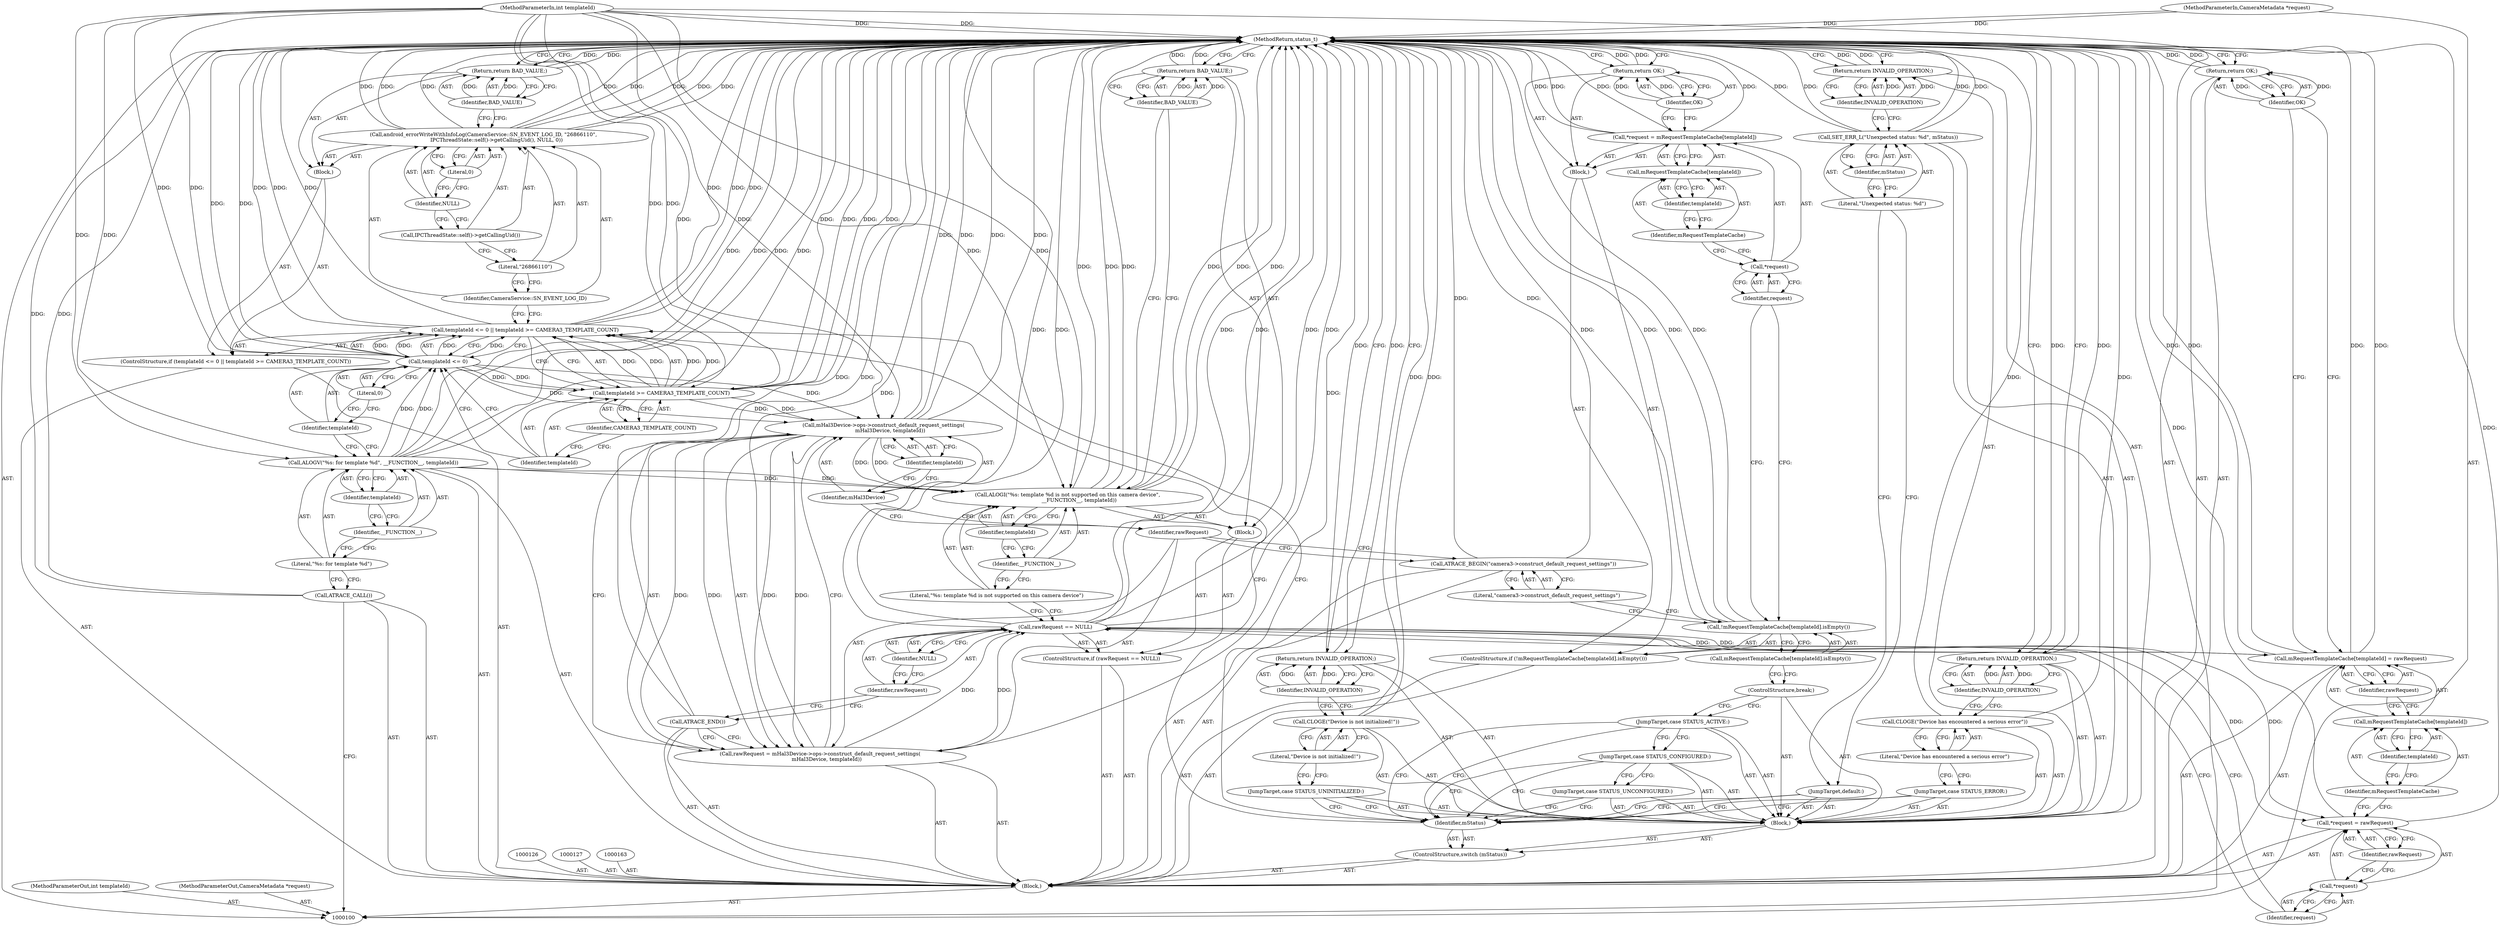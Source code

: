digraph "0_Android_b04aee833c5cfb6b31b8558350feb14bb1a0f353" {
"1000194" [label="(MethodReturn,status_t)"];
"1000101" [label="(MethodParameterIn,int templateId)"];
"1000292" [label="(MethodParameterOut,int templateId)"];
"1000125" [label="(Identifier,BAD_VALUE)"];
"1000124" [label="(Return,return BAD_VALUE;)"];
"1000128" [label="(ControlStructure,switch (mStatus))"];
"1000130" [label="(Block,)"];
"1000129" [label="(Identifier,mStatus)"];
"1000131" [label="(JumpTarget,case STATUS_ERROR:)"];
"1000132" [label="(Call,CLOGE(\"Device has encountered a serious error\"))"];
"1000133" [label="(Literal,\"Device has encountered a serious error\")"];
"1000134" [label="(Return,return INVALID_OPERATION;)"];
"1000135" [label="(Identifier,INVALID_OPERATION)"];
"1000136" [label="(JumpTarget,case STATUS_UNINITIALIZED:)"];
"1000137" [label="(Call,CLOGE(\"Device is not initialized!\"))"];
"1000138" [label="(Literal,\"Device is not initialized!\")"];
"1000139" [label="(Return,return INVALID_OPERATION;)"];
"1000140" [label="(Identifier,INVALID_OPERATION)"];
"1000141" [label="(JumpTarget,case STATUS_UNCONFIGURED:)"];
"1000142" [label="(JumpTarget,case STATUS_CONFIGURED:)"];
"1000143" [label="(JumpTarget,case STATUS_ACTIVE:)"];
"1000144" [label="(ControlStructure,break;)"];
"1000145" [label="(JumpTarget,default:)"];
"1000146" [label="(Call,SET_ERR_L(\"Unexpected status: %d\", mStatus))"];
"1000147" [label="(Literal,\"Unexpected status: %d\")"];
"1000148" [label="(Identifier,mStatus)"];
"1000149" [label="(Return,return INVALID_OPERATION;)"];
"1000150" [label="(Identifier,INVALID_OPERATION)"];
"1000103" [label="(Block,)"];
"1000102" [label="(MethodParameterIn,CameraMetadata *request)"];
"1000293" [label="(MethodParameterOut,CameraMetadata *request)"];
"1000151" [label="(ControlStructure,if (!mRequestTemplateCache[templateId].isEmpty()))"];
"1000152" [label="(Call,!mRequestTemplateCache[templateId].isEmpty())"];
"1000154" [label="(Block,)"];
"1000153" [label="(Call,mRequestTemplateCache[templateId].isEmpty())"];
"1000155" [label="(Call,*request = mRequestTemplateCache[templateId])"];
"1000156" [label="(Call,*request)"];
"1000158" [label="(Call,mRequestTemplateCache[templateId])"];
"1000159" [label="(Identifier,mRequestTemplateCache)"];
"1000157" [label="(Identifier,request)"];
"1000160" [label="(Identifier,templateId)"];
"1000161" [label="(Return,return OK;)"];
"1000162" [label="(Identifier,OK)"];
"1000165" [label="(Literal,\"camera3->construct_default_request_settings\")"];
"1000164" [label="(Call,ATRACE_BEGIN(\"camera3->construct_default_request_settings\"))"];
"1000168" [label="(Call,mHal3Device->ops->construct_default_request_settings(\n        mHal3Device, templateId))"];
"1000166" [label="(Call,rawRequest = mHal3Device->ops->construct_default_request_settings(\n        mHal3Device, templateId))"];
"1000167" [label="(Identifier,rawRequest)"];
"1000104" [label="(Call,ATRACE_CALL())"];
"1000170" [label="(Identifier,templateId)"];
"1000169" [label="(Identifier,mHal3Device)"];
"1000171" [label="(Call,ATRACE_END())"];
"1000172" [label="(ControlStructure,if (rawRequest == NULL))"];
"1000175" [label="(Identifier,NULL)"];
"1000176" [label="(Block,)"];
"1000173" [label="(Call,rawRequest == NULL)"];
"1000174" [label="(Identifier,rawRequest)"];
"1000178" [label="(Literal,\"%s: template %d is not supported on this camera device\")"];
"1000177" [label="(Call,ALOGI(\"%s: template %d is not supported on this camera device\",\n              __FUNCTION__, templateId))"];
"1000179" [label="(Identifier,__FUNCTION__)"];
"1000180" [label="(Identifier,templateId)"];
"1000181" [label="(Return,return BAD_VALUE;)"];
"1000182" [label="(Identifier,BAD_VALUE)"];
"1000183" [label="(Call,*request = rawRequest)"];
"1000184" [label="(Call,*request)"];
"1000186" [label="(Identifier,rawRequest)"];
"1000185" [label="(Identifier,request)"];
"1000190" [label="(Identifier,templateId)"];
"1000187" [label="(Call,mRequestTemplateCache[templateId] = rawRequest)"];
"1000188" [label="(Call,mRequestTemplateCache[templateId])"];
"1000189" [label="(Identifier,mRequestTemplateCache)"];
"1000191" [label="(Identifier,rawRequest)"];
"1000106" [label="(Literal,\"%s: for template %d\")"];
"1000107" [label="(Identifier,__FUNCTION__)"];
"1000108" [label="(Identifier,templateId)"];
"1000105" [label="(Call,ALOGV(\"%s: for template %d\", __FUNCTION__, templateId))"];
"1000192" [label="(Return,return OK;)"];
"1000193" [label="(Identifier,OK)"];
"1000113" [label="(Literal,0)"];
"1000114" [label="(Call,templateId >= CAMERA3_TEMPLATE_COUNT)"];
"1000115" [label="(Identifier,templateId)"];
"1000109" [label="(ControlStructure,if (templateId <= 0 || templateId >= CAMERA3_TEMPLATE_COUNT))"];
"1000116" [label="(Identifier,CAMERA3_TEMPLATE_COUNT)"];
"1000117" [label="(Block,)"];
"1000110" [label="(Call,templateId <= 0 || templateId >= CAMERA3_TEMPLATE_COUNT)"];
"1000111" [label="(Call,templateId <= 0)"];
"1000112" [label="(Identifier,templateId)"];
"1000119" [label="(Identifier,CameraService::SN_EVENT_LOG_ID)"];
"1000120" [label="(Literal,\"26866110\")"];
"1000118" [label="(Call,android_errorWriteWithInfoLog(CameraService::SN_EVENT_LOG_ID, \"26866110\",\n                IPCThreadState::self()->getCallingUid(), NULL, 0))"];
"1000121" [label="(Call,IPCThreadState::self()->getCallingUid())"];
"1000122" [label="(Identifier,NULL)"];
"1000123" [label="(Literal,0)"];
"1000194" -> "1000100"  [label="AST: "];
"1000194" -> "1000124"  [label="CFG: "];
"1000194" -> "1000134"  [label="CFG: "];
"1000194" -> "1000139"  [label="CFG: "];
"1000194" -> "1000149"  [label="CFG: "];
"1000194" -> "1000161"  [label="CFG: "];
"1000194" -> "1000181"  [label="CFG: "];
"1000194" -> "1000192"  [label="CFG: "];
"1000161" -> "1000194"  [label="DDG: "];
"1000187" -> "1000194"  [label="DDG: "];
"1000187" -> "1000194"  [label="DDG: "];
"1000105" -> "1000194"  [label="DDG: "];
"1000105" -> "1000194"  [label="DDG: "];
"1000168" -> "1000194"  [label="DDG: "];
"1000168" -> "1000194"  [label="DDG: "];
"1000110" -> "1000194"  [label="DDG: "];
"1000110" -> "1000194"  [label="DDG: "];
"1000110" -> "1000194"  [label="DDG: "];
"1000132" -> "1000194"  [label="DDG: "];
"1000146" -> "1000194"  [label="DDG: "];
"1000146" -> "1000194"  [label="DDG: "];
"1000152" -> "1000194"  [label="DDG: "];
"1000152" -> "1000194"  [label="DDG: "];
"1000118" -> "1000194"  [label="DDG: "];
"1000118" -> "1000194"  [label="DDG: "];
"1000118" -> "1000194"  [label="DDG: "];
"1000118" -> "1000194"  [label="DDG: "];
"1000155" -> "1000194"  [label="DDG: "];
"1000155" -> "1000194"  [label="DDG: "];
"1000166" -> "1000194"  [label="DDG: "];
"1000164" -> "1000194"  [label="DDG: "];
"1000177" -> "1000194"  [label="DDG: "];
"1000177" -> "1000194"  [label="DDG: "];
"1000177" -> "1000194"  [label="DDG: "];
"1000104" -> "1000194"  [label="DDG: "];
"1000183" -> "1000194"  [label="DDG: "];
"1000114" -> "1000194"  [label="DDG: "];
"1000114" -> "1000194"  [label="DDG: "];
"1000102" -> "1000194"  [label="DDG: "];
"1000111" -> "1000194"  [label="DDG: "];
"1000101" -> "1000194"  [label="DDG: "];
"1000173" -> "1000194"  [label="DDG: "];
"1000173" -> "1000194"  [label="DDG: "];
"1000173" -> "1000194"  [label="DDG: "];
"1000171" -> "1000194"  [label="DDG: "];
"1000137" -> "1000194"  [label="DDG: "];
"1000181" -> "1000194"  [label="DDG: "];
"1000124" -> "1000194"  [label="DDG: "];
"1000139" -> "1000194"  [label="DDG: "];
"1000149" -> "1000194"  [label="DDG: "];
"1000192" -> "1000194"  [label="DDG: "];
"1000134" -> "1000194"  [label="DDG: "];
"1000101" -> "1000100"  [label="AST: "];
"1000101" -> "1000194"  [label="DDG: "];
"1000101" -> "1000105"  [label="DDG: "];
"1000101" -> "1000111"  [label="DDG: "];
"1000101" -> "1000114"  [label="DDG: "];
"1000101" -> "1000168"  [label="DDG: "];
"1000101" -> "1000177"  [label="DDG: "];
"1000292" -> "1000100"  [label="AST: "];
"1000125" -> "1000124"  [label="AST: "];
"1000125" -> "1000118"  [label="CFG: "];
"1000124" -> "1000125"  [label="CFG: "];
"1000125" -> "1000124"  [label="DDG: "];
"1000124" -> "1000117"  [label="AST: "];
"1000124" -> "1000125"  [label="CFG: "];
"1000125" -> "1000124"  [label="AST: "];
"1000194" -> "1000124"  [label="CFG: "];
"1000124" -> "1000194"  [label="DDG: "];
"1000125" -> "1000124"  [label="DDG: "];
"1000128" -> "1000103"  [label="AST: "];
"1000129" -> "1000128"  [label="AST: "];
"1000130" -> "1000128"  [label="AST: "];
"1000130" -> "1000128"  [label="AST: "];
"1000131" -> "1000130"  [label="AST: "];
"1000132" -> "1000130"  [label="AST: "];
"1000134" -> "1000130"  [label="AST: "];
"1000136" -> "1000130"  [label="AST: "];
"1000137" -> "1000130"  [label="AST: "];
"1000139" -> "1000130"  [label="AST: "];
"1000141" -> "1000130"  [label="AST: "];
"1000142" -> "1000130"  [label="AST: "];
"1000143" -> "1000130"  [label="AST: "];
"1000144" -> "1000130"  [label="AST: "];
"1000145" -> "1000130"  [label="AST: "];
"1000146" -> "1000130"  [label="AST: "];
"1000149" -> "1000130"  [label="AST: "];
"1000129" -> "1000128"  [label="AST: "];
"1000129" -> "1000110"  [label="CFG: "];
"1000131" -> "1000129"  [label="CFG: "];
"1000136" -> "1000129"  [label="CFG: "];
"1000141" -> "1000129"  [label="CFG: "];
"1000142" -> "1000129"  [label="CFG: "];
"1000143" -> "1000129"  [label="CFG: "];
"1000145" -> "1000129"  [label="CFG: "];
"1000131" -> "1000130"  [label="AST: "];
"1000131" -> "1000129"  [label="CFG: "];
"1000133" -> "1000131"  [label="CFG: "];
"1000132" -> "1000130"  [label="AST: "];
"1000132" -> "1000133"  [label="CFG: "];
"1000133" -> "1000132"  [label="AST: "];
"1000135" -> "1000132"  [label="CFG: "];
"1000132" -> "1000194"  [label="DDG: "];
"1000133" -> "1000132"  [label="AST: "];
"1000133" -> "1000131"  [label="CFG: "];
"1000132" -> "1000133"  [label="CFG: "];
"1000134" -> "1000130"  [label="AST: "];
"1000134" -> "1000135"  [label="CFG: "];
"1000135" -> "1000134"  [label="AST: "];
"1000194" -> "1000134"  [label="CFG: "];
"1000134" -> "1000194"  [label="DDG: "];
"1000135" -> "1000134"  [label="DDG: "];
"1000135" -> "1000134"  [label="AST: "];
"1000135" -> "1000132"  [label="CFG: "];
"1000134" -> "1000135"  [label="CFG: "];
"1000135" -> "1000134"  [label="DDG: "];
"1000136" -> "1000130"  [label="AST: "];
"1000136" -> "1000129"  [label="CFG: "];
"1000138" -> "1000136"  [label="CFG: "];
"1000137" -> "1000130"  [label="AST: "];
"1000137" -> "1000138"  [label="CFG: "];
"1000138" -> "1000137"  [label="AST: "];
"1000140" -> "1000137"  [label="CFG: "];
"1000137" -> "1000194"  [label="DDG: "];
"1000138" -> "1000137"  [label="AST: "];
"1000138" -> "1000136"  [label="CFG: "];
"1000137" -> "1000138"  [label="CFG: "];
"1000139" -> "1000130"  [label="AST: "];
"1000139" -> "1000140"  [label="CFG: "];
"1000140" -> "1000139"  [label="AST: "];
"1000194" -> "1000139"  [label="CFG: "];
"1000139" -> "1000194"  [label="DDG: "];
"1000140" -> "1000139"  [label="DDG: "];
"1000140" -> "1000139"  [label="AST: "];
"1000140" -> "1000137"  [label="CFG: "];
"1000139" -> "1000140"  [label="CFG: "];
"1000140" -> "1000139"  [label="DDG: "];
"1000141" -> "1000130"  [label="AST: "];
"1000141" -> "1000129"  [label="CFG: "];
"1000142" -> "1000141"  [label="CFG: "];
"1000142" -> "1000130"  [label="AST: "];
"1000142" -> "1000129"  [label="CFG: "];
"1000142" -> "1000141"  [label="CFG: "];
"1000143" -> "1000142"  [label="CFG: "];
"1000143" -> "1000130"  [label="AST: "];
"1000143" -> "1000129"  [label="CFG: "];
"1000143" -> "1000142"  [label="CFG: "];
"1000144" -> "1000143"  [label="CFG: "];
"1000144" -> "1000130"  [label="AST: "];
"1000144" -> "1000143"  [label="CFG: "];
"1000153" -> "1000144"  [label="CFG: "];
"1000145" -> "1000130"  [label="AST: "];
"1000145" -> "1000129"  [label="CFG: "];
"1000147" -> "1000145"  [label="CFG: "];
"1000146" -> "1000130"  [label="AST: "];
"1000146" -> "1000148"  [label="CFG: "];
"1000147" -> "1000146"  [label="AST: "];
"1000148" -> "1000146"  [label="AST: "];
"1000150" -> "1000146"  [label="CFG: "];
"1000146" -> "1000194"  [label="DDG: "];
"1000146" -> "1000194"  [label="DDG: "];
"1000147" -> "1000146"  [label="AST: "];
"1000147" -> "1000145"  [label="CFG: "];
"1000148" -> "1000147"  [label="CFG: "];
"1000148" -> "1000146"  [label="AST: "];
"1000148" -> "1000147"  [label="CFG: "];
"1000146" -> "1000148"  [label="CFG: "];
"1000149" -> "1000130"  [label="AST: "];
"1000149" -> "1000150"  [label="CFG: "];
"1000150" -> "1000149"  [label="AST: "];
"1000194" -> "1000149"  [label="CFG: "];
"1000149" -> "1000194"  [label="DDG: "];
"1000150" -> "1000149"  [label="DDG: "];
"1000150" -> "1000149"  [label="AST: "];
"1000150" -> "1000146"  [label="CFG: "];
"1000149" -> "1000150"  [label="CFG: "];
"1000150" -> "1000149"  [label="DDG: "];
"1000103" -> "1000100"  [label="AST: "];
"1000104" -> "1000103"  [label="AST: "];
"1000105" -> "1000103"  [label="AST: "];
"1000109" -> "1000103"  [label="AST: "];
"1000126" -> "1000103"  [label="AST: "];
"1000127" -> "1000103"  [label="AST: "];
"1000128" -> "1000103"  [label="AST: "];
"1000151" -> "1000103"  [label="AST: "];
"1000163" -> "1000103"  [label="AST: "];
"1000164" -> "1000103"  [label="AST: "];
"1000166" -> "1000103"  [label="AST: "];
"1000171" -> "1000103"  [label="AST: "];
"1000172" -> "1000103"  [label="AST: "];
"1000183" -> "1000103"  [label="AST: "];
"1000187" -> "1000103"  [label="AST: "];
"1000192" -> "1000103"  [label="AST: "];
"1000102" -> "1000100"  [label="AST: "];
"1000102" -> "1000194"  [label="DDG: "];
"1000293" -> "1000100"  [label="AST: "];
"1000151" -> "1000103"  [label="AST: "];
"1000152" -> "1000151"  [label="AST: "];
"1000154" -> "1000151"  [label="AST: "];
"1000152" -> "1000151"  [label="AST: "];
"1000152" -> "1000153"  [label="CFG: "];
"1000153" -> "1000152"  [label="AST: "];
"1000157" -> "1000152"  [label="CFG: "];
"1000165" -> "1000152"  [label="CFG: "];
"1000152" -> "1000194"  [label="DDG: "];
"1000152" -> "1000194"  [label="DDG: "];
"1000154" -> "1000151"  [label="AST: "];
"1000155" -> "1000154"  [label="AST: "];
"1000161" -> "1000154"  [label="AST: "];
"1000153" -> "1000152"  [label="AST: "];
"1000153" -> "1000144"  [label="CFG: "];
"1000152" -> "1000153"  [label="CFG: "];
"1000155" -> "1000154"  [label="AST: "];
"1000155" -> "1000158"  [label="CFG: "];
"1000156" -> "1000155"  [label="AST: "];
"1000158" -> "1000155"  [label="AST: "];
"1000162" -> "1000155"  [label="CFG: "];
"1000155" -> "1000194"  [label="DDG: "];
"1000155" -> "1000194"  [label="DDG: "];
"1000156" -> "1000155"  [label="AST: "];
"1000156" -> "1000157"  [label="CFG: "];
"1000157" -> "1000156"  [label="AST: "];
"1000159" -> "1000156"  [label="CFG: "];
"1000158" -> "1000155"  [label="AST: "];
"1000158" -> "1000160"  [label="CFG: "];
"1000159" -> "1000158"  [label="AST: "];
"1000160" -> "1000158"  [label="AST: "];
"1000155" -> "1000158"  [label="CFG: "];
"1000159" -> "1000158"  [label="AST: "];
"1000159" -> "1000156"  [label="CFG: "];
"1000160" -> "1000159"  [label="CFG: "];
"1000157" -> "1000156"  [label="AST: "];
"1000157" -> "1000152"  [label="CFG: "];
"1000156" -> "1000157"  [label="CFG: "];
"1000160" -> "1000158"  [label="AST: "];
"1000160" -> "1000159"  [label="CFG: "];
"1000158" -> "1000160"  [label="CFG: "];
"1000161" -> "1000154"  [label="AST: "];
"1000161" -> "1000162"  [label="CFG: "];
"1000162" -> "1000161"  [label="AST: "];
"1000194" -> "1000161"  [label="CFG: "];
"1000161" -> "1000194"  [label="DDG: "];
"1000162" -> "1000161"  [label="DDG: "];
"1000162" -> "1000161"  [label="AST: "];
"1000162" -> "1000155"  [label="CFG: "];
"1000161" -> "1000162"  [label="CFG: "];
"1000162" -> "1000161"  [label="DDG: "];
"1000165" -> "1000164"  [label="AST: "];
"1000165" -> "1000152"  [label="CFG: "];
"1000164" -> "1000165"  [label="CFG: "];
"1000164" -> "1000103"  [label="AST: "];
"1000164" -> "1000165"  [label="CFG: "];
"1000165" -> "1000164"  [label="AST: "];
"1000167" -> "1000164"  [label="CFG: "];
"1000164" -> "1000194"  [label="DDG: "];
"1000168" -> "1000166"  [label="AST: "];
"1000168" -> "1000170"  [label="CFG: "];
"1000169" -> "1000168"  [label="AST: "];
"1000170" -> "1000168"  [label="AST: "];
"1000166" -> "1000168"  [label="CFG: "];
"1000168" -> "1000194"  [label="DDG: "];
"1000168" -> "1000194"  [label="DDG: "];
"1000168" -> "1000166"  [label="DDG: "];
"1000168" -> "1000166"  [label="DDG: "];
"1000114" -> "1000168"  [label="DDG: "];
"1000111" -> "1000168"  [label="DDG: "];
"1000101" -> "1000168"  [label="DDG: "];
"1000168" -> "1000177"  [label="DDG: "];
"1000166" -> "1000103"  [label="AST: "];
"1000166" -> "1000168"  [label="CFG: "];
"1000167" -> "1000166"  [label="AST: "];
"1000168" -> "1000166"  [label="AST: "];
"1000171" -> "1000166"  [label="CFG: "];
"1000166" -> "1000194"  [label="DDG: "];
"1000168" -> "1000166"  [label="DDG: "];
"1000168" -> "1000166"  [label="DDG: "];
"1000166" -> "1000173"  [label="DDG: "];
"1000167" -> "1000166"  [label="AST: "];
"1000167" -> "1000164"  [label="CFG: "];
"1000169" -> "1000167"  [label="CFG: "];
"1000104" -> "1000103"  [label="AST: "];
"1000104" -> "1000100"  [label="CFG: "];
"1000106" -> "1000104"  [label="CFG: "];
"1000104" -> "1000194"  [label="DDG: "];
"1000170" -> "1000168"  [label="AST: "];
"1000170" -> "1000169"  [label="CFG: "];
"1000168" -> "1000170"  [label="CFG: "];
"1000169" -> "1000168"  [label="AST: "];
"1000169" -> "1000167"  [label="CFG: "];
"1000170" -> "1000169"  [label="CFG: "];
"1000171" -> "1000103"  [label="AST: "];
"1000171" -> "1000166"  [label="CFG: "];
"1000174" -> "1000171"  [label="CFG: "];
"1000171" -> "1000194"  [label="DDG: "];
"1000172" -> "1000103"  [label="AST: "];
"1000173" -> "1000172"  [label="AST: "];
"1000176" -> "1000172"  [label="AST: "];
"1000175" -> "1000173"  [label="AST: "];
"1000175" -> "1000174"  [label="CFG: "];
"1000173" -> "1000175"  [label="CFG: "];
"1000176" -> "1000172"  [label="AST: "];
"1000177" -> "1000176"  [label="AST: "];
"1000181" -> "1000176"  [label="AST: "];
"1000173" -> "1000172"  [label="AST: "];
"1000173" -> "1000175"  [label="CFG: "];
"1000174" -> "1000173"  [label="AST: "];
"1000175" -> "1000173"  [label="AST: "];
"1000178" -> "1000173"  [label="CFG: "];
"1000185" -> "1000173"  [label="CFG: "];
"1000173" -> "1000194"  [label="DDG: "];
"1000173" -> "1000194"  [label="DDG: "];
"1000173" -> "1000194"  [label="DDG: "];
"1000166" -> "1000173"  [label="DDG: "];
"1000173" -> "1000183"  [label="DDG: "];
"1000173" -> "1000187"  [label="DDG: "];
"1000174" -> "1000173"  [label="AST: "];
"1000174" -> "1000171"  [label="CFG: "];
"1000175" -> "1000174"  [label="CFG: "];
"1000178" -> "1000177"  [label="AST: "];
"1000178" -> "1000173"  [label="CFG: "];
"1000179" -> "1000178"  [label="CFG: "];
"1000177" -> "1000176"  [label="AST: "];
"1000177" -> "1000180"  [label="CFG: "];
"1000178" -> "1000177"  [label="AST: "];
"1000179" -> "1000177"  [label="AST: "];
"1000180" -> "1000177"  [label="AST: "];
"1000182" -> "1000177"  [label="CFG: "];
"1000177" -> "1000194"  [label="DDG: "];
"1000177" -> "1000194"  [label="DDG: "];
"1000177" -> "1000194"  [label="DDG: "];
"1000105" -> "1000177"  [label="DDG: "];
"1000168" -> "1000177"  [label="DDG: "];
"1000101" -> "1000177"  [label="DDG: "];
"1000179" -> "1000177"  [label="AST: "];
"1000179" -> "1000178"  [label="CFG: "];
"1000180" -> "1000179"  [label="CFG: "];
"1000180" -> "1000177"  [label="AST: "];
"1000180" -> "1000179"  [label="CFG: "];
"1000177" -> "1000180"  [label="CFG: "];
"1000181" -> "1000176"  [label="AST: "];
"1000181" -> "1000182"  [label="CFG: "];
"1000182" -> "1000181"  [label="AST: "];
"1000194" -> "1000181"  [label="CFG: "];
"1000181" -> "1000194"  [label="DDG: "];
"1000182" -> "1000181"  [label="DDG: "];
"1000182" -> "1000181"  [label="AST: "];
"1000182" -> "1000177"  [label="CFG: "];
"1000181" -> "1000182"  [label="CFG: "];
"1000182" -> "1000181"  [label="DDG: "];
"1000183" -> "1000103"  [label="AST: "];
"1000183" -> "1000186"  [label="CFG: "];
"1000184" -> "1000183"  [label="AST: "];
"1000186" -> "1000183"  [label="AST: "];
"1000189" -> "1000183"  [label="CFG: "];
"1000183" -> "1000194"  [label="DDG: "];
"1000173" -> "1000183"  [label="DDG: "];
"1000184" -> "1000183"  [label="AST: "];
"1000184" -> "1000185"  [label="CFG: "];
"1000185" -> "1000184"  [label="AST: "];
"1000186" -> "1000184"  [label="CFG: "];
"1000186" -> "1000183"  [label="AST: "];
"1000186" -> "1000184"  [label="CFG: "];
"1000183" -> "1000186"  [label="CFG: "];
"1000185" -> "1000184"  [label="AST: "];
"1000185" -> "1000173"  [label="CFG: "];
"1000184" -> "1000185"  [label="CFG: "];
"1000190" -> "1000188"  [label="AST: "];
"1000190" -> "1000189"  [label="CFG: "];
"1000188" -> "1000190"  [label="CFG: "];
"1000187" -> "1000103"  [label="AST: "];
"1000187" -> "1000191"  [label="CFG: "];
"1000188" -> "1000187"  [label="AST: "];
"1000191" -> "1000187"  [label="AST: "];
"1000193" -> "1000187"  [label="CFG: "];
"1000187" -> "1000194"  [label="DDG: "];
"1000187" -> "1000194"  [label="DDG: "];
"1000173" -> "1000187"  [label="DDG: "];
"1000188" -> "1000187"  [label="AST: "];
"1000188" -> "1000190"  [label="CFG: "];
"1000189" -> "1000188"  [label="AST: "];
"1000190" -> "1000188"  [label="AST: "];
"1000191" -> "1000188"  [label="CFG: "];
"1000189" -> "1000188"  [label="AST: "];
"1000189" -> "1000183"  [label="CFG: "];
"1000190" -> "1000189"  [label="CFG: "];
"1000191" -> "1000187"  [label="AST: "];
"1000191" -> "1000188"  [label="CFG: "];
"1000187" -> "1000191"  [label="CFG: "];
"1000106" -> "1000105"  [label="AST: "];
"1000106" -> "1000104"  [label="CFG: "];
"1000107" -> "1000106"  [label="CFG: "];
"1000107" -> "1000105"  [label="AST: "];
"1000107" -> "1000106"  [label="CFG: "];
"1000108" -> "1000107"  [label="CFG: "];
"1000108" -> "1000105"  [label="AST: "];
"1000108" -> "1000107"  [label="CFG: "];
"1000105" -> "1000108"  [label="CFG: "];
"1000105" -> "1000103"  [label="AST: "];
"1000105" -> "1000108"  [label="CFG: "];
"1000106" -> "1000105"  [label="AST: "];
"1000107" -> "1000105"  [label="AST: "];
"1000108" -> "1000105"  [label="AST: "];
"1000112" -> "1000105"  [label="CFG: "];
"1000105" -> "1000194"  [label="DDG: "];
"1000105" -> "1000194"  [label="DDG: "];
"1000101" -> "1000105"  [label="DDG: "];
"1000105" -> "1000111"  [label="DDG: "];
"1000105" -> "1000177"  [label="DDG: "];
"1000192" -> "1000103"  [label="AST: "];
"1000192" -> "1000193"  [label="CFG: "];
"1000193" -> "1000192"  [label="AST: "];
"1000194" -> "1000192"  [label="CFG: "];
"1000192" -> "1000194"  [label="DDG: "];
"1000193" -> "1000192"  [label="DDG: "];
"1000193" -> "1000192"  [label="AST: "];
"1000193" -> "1000187"  [label="CFG: "];
"1000192" -> "1000193"  [label="CFG: "];
"1000193" -> "1000192"  [label="DDG: "];
"1000113" -> "1000111"  [label="AST: "];
"1000113" -> "1000112"  [label="CFG: "];
"1000111" -> "1000113"  [label="CFG: "];
"1000114" -> "1000110"  [label="AST: "];
"1000114" -> "1000116"  [label="CFG: "];
"1000115" -> "1000114"  [label="AST: "];
"1000116" -> "1000114"  [label="AST: "];
"1000110" -> "1000114"  [label="CFG: "];
"1000114" -> "1000194"  [label="DDG: "];
"1000114" -> "1000194"  [label="DDG: "];
"1000114" -> "1000110"  [label="DDG: "];
"1000114" -> "1000110"  [label="DDG: "];
"1000111" -> "1000114"  [label="DDG: "];
"1000101" -> "1000114"  [label="DDG: "];
"1000114" -> "1000168"  [label="DDG: "];
"1000115" -> "1000114"  [label="AST: "];
"1000115" -> "1000111"  [label="CFG: "];
"1000116" -> "1000115"  [label="CFG: "];
"1000109" -> "1000103"  [label="AST: "];
"1000110" -> "1000109"  [label="AST: "];
"1000117" -> "1000109"  [label="AST: "];
"1000116" -> "1000114"  [label="AST: "];
"1000116" -> "1000115"  [label="CFG: "];
"1000114" -> "1000116"  [label="CFG: "];
"1000117" -> "1000109"  [label="AST: "];
"1000118" -> "1000117"  [label="AST: "];
"1000124" -> "1000117"  [label="AST: "];
"1000110" -> "1000109"  [label="AST: "];
"1000110" -> "1000111"  [label="CFG: "];
"1000110" -> "1000114"  [label="CFG: "];
"1000111" -> "1000110"  [label="AST: "];
"1000114" -> "1000110"  [label="AST: "];
"1000119" -> "1000110"  [label="CFG: "];
"1000129" -> "1000110"  [label="CFG: "];
"1000110" -> "1000194"  [label="DDG: "];
"1000110" -> "1000194"  [label="DDG: "];
"1000110" -> "1000194"  [label="DDG: "];
"1000111" -> "1000110"  [label="DDG: "];
"1000111" -> "1000110"  [label="DDG: "];
"1000114" -> "1000110"  [label="DDG: "];
"1000114" -> "1000110"  [label="DDG: "];
"1000111" -> "1000110"  [label="AST: "];
"1000111" -> "1000113"  [label="CFG: "];
"1000112" -> "1000111"  [label="AST: "];
"1000113" -> "1000111"  [label="AST: "];
"1000115" -> "1000111"  [label="CFG: "];
"1000110" -> "1000111"  [label="CFG: "];
"1000111" -> "1000194"  [label="DDG: "];
"1000111" -> "1000110"  [label="DDG: "];
"1000111" -> "1000110"  [label="DDG: "];
"1000105" -> "1000111"  [label="DDG: "];
"1000101" -> "1000111"  [label="DDG: "];
"1000111" -> "1000114"  [label="DDG: "];
"1000111" -> "1000168"  [label="DDG: "];
"1000112" -> "1000111"  [label="AST: "];
"1000112" -> "1000105"  [label="CFG: "];
"1000113" -> "1000112"  [label="CFG: "];
"1000119" -> "1000118"  [label="AST: "];
"1000119" -> "1000110"  [label="CFG: "];
"1000120" -> "1000119"  [label="CFG: "];
"1000120" -> "1000118"  [label="AST: "];
"1000120" -> "1000119"  [label="CFG: "];
"1000121" -> "1000120"  [label="CFG: "];
"1000118" -> "1000117"  [label="AST: "];
"1000118" -> "1000123"  [label="CFG: "];
"1000119" -> "1000118"  [label="AST: "];
"1000120" -> "1000118"  [label="AST: "];
"1000121" -> "1000118"  [label="AST: "];
"1000122" -> "1000118"  [label="AST: "];
"1000123" -> "1000118"  [label="AST: "];
"1000125" -> "1000118"  [label="CFG: "];
"1000118" -> "1000194"  [label="DDG: "];
"1000118" -> "1000194"  [label="DDG: "];
"1000118" -> "1000194"  [label="DDG: "];
"1000118" -> "1000194"  [label="DDG: "];
"1000121" -> "1000118"  [label="AST: "];
"1000121" -> "1000120"  [label="CFG: "];
"1000122" -> "1000121"  [label="CFG: "];
"1000122" -> "1000118"  [label="AST: "];
"1000122" -> "1000121"  [label="CFG: "];
"1000123" -> "1000122"  [label="CFG: "];
"1000123" -> "1000118"  [label="AST: "];
"1000123" -> "1000122"  [label="CFG: "];
"1000118" -> "1000123"  [label="CFG: "];
}
